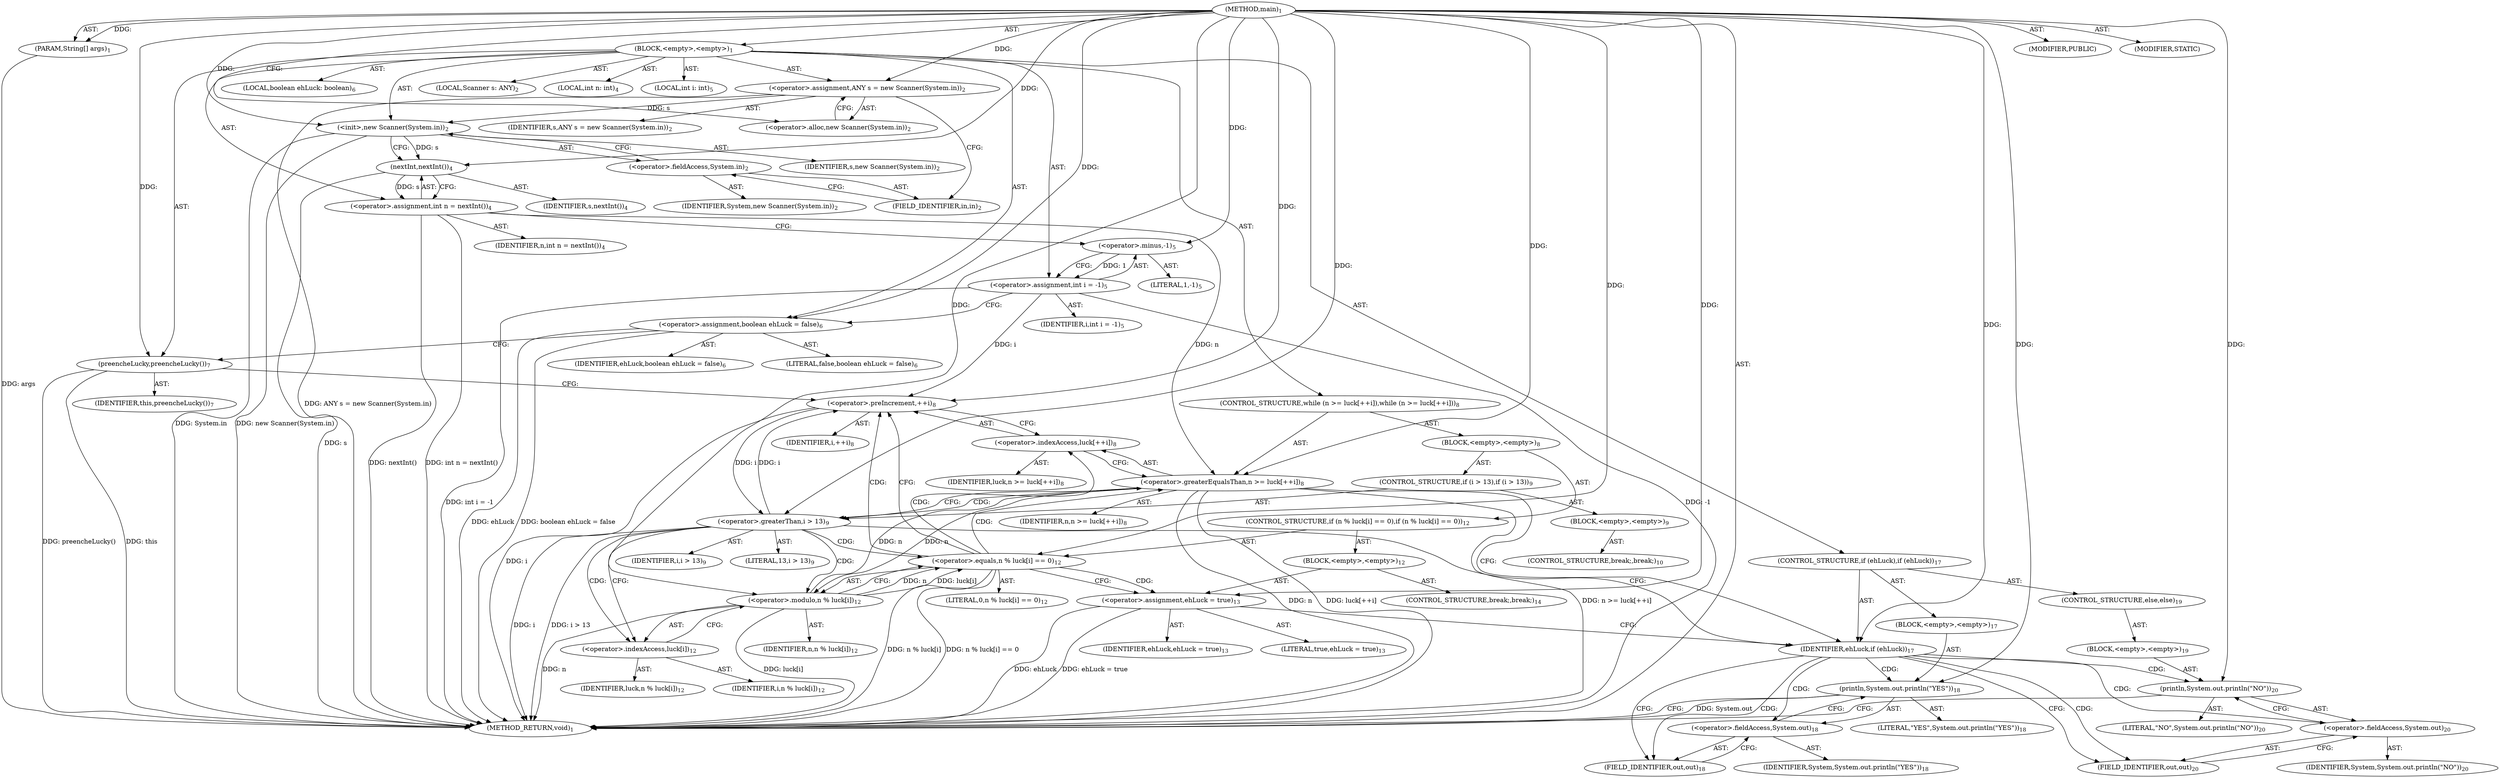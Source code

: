 digraph "main" {  
"19" [label = <(METHOD,main)<SUB>1</SUB>> ]
"20" [label = <(PARAM,String[] args)<SUB>1</SUB>> ]
"21" [label = <(BLOCK,&lt;empty&gt;,&lt;empty&gt;)<SUB>1</SUB>> ]
"4" [label = <(LOCAL,Scanner s: ANY)<SUB>2</SUB>> ]
"22" [label = <(&lt;operator&gt;.assignment,ANY s = new Scanner(System.in))<SUB>2</SUB>> ]
"23" [label = <(IDENTIFIER,s,ANY s = new Scanner(System.in))<SUB>2</SUB>> ]
"24" [label = <(&lt;operator&gt;.alloc,new Scanner(System.in))<SUB>2</SUB>> ]
"25" [label = <(&lt;init&gt;,new Scanner(System.in))<SUB>2</SUB>> ]
"3" [label = <(IDENTIFIER,s,new Scanner(System.in))<SUB>2</SUB>> ]
"26" [label = <(&lt;operator&gt;.fieldAccess,System.in)<SUB>2</SUB>> ]
"27" [label = <(IDENTIFIER,System,new Scanner(System.in))<SUB>2</SUB>> ]
"28" [label = <(FIELD_IDENTIFIER,in,in)<SUB>2</SUB>> ]
"29" [label = <(LOCAL,int n: int)<SUB>4</SUB>> ]
"30" [label = <(&lt;operator&gt;.assignment,int n = nextInt())<SUB>4</SUB>> ]
"31" [label = <(IDENTIFIER,n,int n = nextInt())<SUB>4</SUB>> ]
"32" [label = <(nextInt,nextInt())<SUB>4</SUB>> ]
"33" [label = <(IDENTIFIER,s,nextInt())<SUB>4</SUB>> ]
"34" [label = <(LOCAL,int i: int)<SUB>5</SUB>> ]
"35" [label = <(&lt;operator&gt;.assignment,int i = -1)<SUB>5</SUB>> ]
"36" [label = <(IDENTIFIER,i,int i = -1)<SUB>5</SUB>> ]
"37" [label = <(&lt;operator&gt;.minus,-1)<SUB>5</SUB>> ]
"38" [label = <(LITERAL,1,-1)<SUB>5</SUB>> ]
"39" [label = <(LOCAL,boolean ehLuck: boolean)<SUB>6</SUB>> ]
"40" [label = <(&lt;operator&gt;.assignment,boolean ehLuck = false)<SUB>6</SUB>> ]
"41" [label = <(IDENTIFIER,ehLuck,boolean ehLuck = false)<SUB>6</SUB>> ]
"42" [label = <(LITERAL,false,boolean ehLuck = false)<SUB>6</SUB>> ]
"43" [label = <(preencheLucky,preencheLucky())<SUB>7</SUB>> ]
"44" [label = <(IDENTIFIER,this,preencheLucky())<SUB>7</SUB>> ]
"45" [label = <(CONTROL_STRUCTURE,while (n &gt;= luck[++i]),while (n &gt;= luck[++i]))<SUB>8</SUB>> ]
"46" [label = <(&lt;operator&gt;.greaterEqualsThan,n &gt;= luck[++i])<SUB>8</SUB>> ]
"47" [label = <(IDENTIFIER,n,n &gt;= luck[++i])<SUB>8</SUB>> ]
"48" [label = <(&lt;operator&gt;.indexAccess,luck[++i])<SUB>8</SUB>> ]
"49" [label = <(IDENTIFIER,luck,n &gt;= luck[++i])<SUB>8</SUB>> ]
"50" [label = <(&lt;operator&gt;.preIncrement,++i)<SUB>8</SUB>> ]
"51" [label = <(IDENTIFIER,i,++i)<SUB>8</SUB>> ]
"52" [label = <(BLOCK,&lt;empty&gt;,&lt;empty&gt;)<SUB>8</SUB>> ]
"53" [label = <(CONTROL_STRUCTURE,if (i &gt; 13),if (i &gt; 13))<SUB>9</SUB>> ]
"54" [label = <(&lt;operator&gt;.greaterThan,i &gt; 13)<SUB>9</SUB>> ]
"55" [label = <(IDENTIFIER,i,i &gt; 13)<SUB>9</SUB>> ]
"56" [label = <(LITERAL,13,i &gt; 13)<SUB>9</SUB>> ]
"57" [label = <(BLOCK,&lt;empty&gt;,&lt;empty&gt;)<SUB>9</SUB>> ]
"58" [label = <(CONTROL_STRUCTURE,break;,break;)<SUB>10</SUB>> ]
"59" [label = <(CONTROL_STRUCTURE,if (n % luck[i] == 0),if (n % luck[i] == 0))<SUB>12</SUB>> ]
"60" [label = <(&lt;operator&gt;.equals,n % luck[i] == 0)<SUB>12</SUB>> ]
"61" [label = <(&lt;operator&gt;.modulo,n % luck[i])<SUB>12</SUB>> ]
"62" [label = <(IDENTIFIER,n,n % luck[i])<SUB>12</SUB>> ]
"63" [label = <(&lt;operator&gt;.indexAccess,luck[i])<SUB>12</SUB>> ]
"64" [label = <(IDENTIFIER,luck,n % luck[i])<SUB>12</SUB>> ]
"65" [label = <(IDENTIFIER,i,n % luck[i])<SUB>12</SUB>> ]
"66" [label = <(LITERAL,0,n % luck[i] == 0)<SUB>12</SUB>> ]
"67" [label = <(BLOCK,&lt;empty&gt;,&lt;empty&gt;)<SUB>12</SUB>> ]
"68" [label = <(&lt;operator&gt;.assignment,ehLuck = true)<SUB>13</SUB>> ]
"69" [label = <(IDENTIFIER,ehLuck,ehLuck = true)<SUB>13</SUB>> ]
"70" [label = <(LITERAL,true,ehLuck = true)<SUB>13</SUB>> ]
"71" [label = <(CONTROL_STRUCTURE,break;,break;)<SUB>14</SUB>> ]
"72" [label = <(CONTROL_STRUCTURE,if (ehLuck),if (ehLuck))<SUB>17</SUB>> ]
"73" [label = <(IDENTIFIER,ehLuck,if (ehLuck))<SUB>17</SUB>> ]
"74" [label = <(BLOCK,&lt;empty&gt;,&lt;empty&gt;)<SUB>17</SUB>> ]
"75" [label = <(println,System.out.println(&quot;YES&quot;))<SUB>18</SUB>> ]
"76" [label = <(&lt;operator&gt;.fieldAccess,System.out)<SUB>18</SUB>> ]
"77" [label = <(IDENTIFIER,System,System.out.println(&quot;YES&quot;))<SUB>18</SUB>> ]
"78" [label = <(FIELD_IDENTIFIER,out,out)<SUB>18</SUB>> ]
"79" [label = <(LITERAL,&quot;YES&quot;,System.out.println(&quot;YES&quot;))<SUB>18</SUB>> ]
"80" [label = <(CONTROL_STRUCTURE,else,else)<SUB>19</SUB>> ]
"81" [label = <(BLOCK,&lt;empty&gt;,&lt;empty&gt;)<SUB>19</SUB>> ]
"82" [label = <(println,System.out.println(&quot;NO&quot;))<SUB>20</SUB>> ]
"83" [label = <(&lt;operator&gt;.fieldAccess,System.out)<SUB>20</SUB>> ]
"84" [label = <(IDENTIFIER,System,System.out.println(&quot;NO&quot;))<SUB>20</SUB>> ]
"85" [label = <(FIELD_IDENTIFIER,out,out)<SUB>20</SUB>> ]
"86" [label = <(LITERAL,&quot;NO&quot;,System.out.println(&quot;NO&quot;))<SUB>20</SUB>> ]
"87" [label = <(MODIFIER,PUBLIC)> ]
"88" [label = <(MODIFIER,STATIC)> ]
"89" [label = <(METHOD_RETURN,void)<SUB>1</SUB>> ]
  "19" -> "20"  [ label = "AST: "] 
  "19" -> "21"  [ label = "AST: "] 
  "19" -> "87"  [ label = "AST: "] 
  "19" -> "88"  [ label = "AST: "] 
  "19" -> "89"  [ label = "AST: "] 
  "21" -> "4"  [ label = "AST: "] 
  "21" -> "22"  [ label = "AST: "] 
  "21" -> "25"  [ label = "AST: "] 
  "21" -> "29"  [ label = "AST: "] 
  "21" -> "30"  [ label = "AST: "] 
  "21" -> "34"  [ label = "AST: "] 
  "21" -> "35"  [ label = "AST: "] 
  "21" -> "39"  [ label = "AST: "] 
  "21" -> "40"  [ label = "AST: "] 
  "21" -> "43"  [ label = "AST: "] 
  "21" -> "45"  [ label = "AST: "] 
  "21" -> "72"  [ label = "AST: "] 
  "22" -> "23"  [ label = "AST: "] 
  "22" -> "24"  [ label = "AST: "] 
  "25" -> "3"  [ label = "AST: "] 
  "25" -> "26"  [ label = "AST: "] 
  "26" -> "27"  [ label = "AST: "] 
  "26" -> "28"  [ label = "AST: "] 
  "30" -> "31"  [ label = "AST: "] 
  "30" -> "32"  [ label = "AST: "] 
  "32" -> "33"  [ label = "AST: "] 
  "35" -> "36"  [ label = "AST: "] 
  "35" -> "37"  [ label = "AST: "] 
  "37" -> "38"  [ label = "AST: "] 
  "40" -> "41"  [ label = "AST: "] 
  "40" -> "42"  [ label = "AST: "] 
  "43" -> "44"  [ label = "AST: "] 
  "45" -> "46"  [ label = "AST: "] 
  "45" -> "52"  [ label = "AST: "] 
  "46" -> "47"  [ label = "AST: "] 
  "46" -> "48"  [ label = "AST: "] 
  "48" -> "49"  [ label = "AST: "] 
  "48" -> "50"  [ label = "AST: "] 
  "50" -> "51"  [ label = "AST: "] 
  "52" -> "53"  [ label = "AST: "] 
  "52" -> "59"  [ label = "AST: "] 
  "53" -> "54"  [ label = "AST: "] 
  "53" -> "57"  [ label = "AST: "] 
  "54" -> "55"  [ label = "AST: "] 
  "54" -> "56"  [ label = "AST: "] 
  "57" -> "58"  [ label = "AST: "] 
  "59" -> "60"  [ label = "AST: "] 
  "59" -> "67"  [ label = "AST: "] 
  "60" -> "61"  [ label = "AST: "] 
  "60" -> "66"  [ label = "AST: "] 
  "61" -> "62"  [ label = "AST: "] 
  "61" -> "63"  [ label = "AST: "] 
  "63" -> "64"  [ label = "AST: "] 
  "63" -> "65"  [ label = "AST: "] 
  "67" -> "68"  [ label = "AST: "] 
  "67" -> "71"  [ label = "AST: "] 
  "68" -> "69"  [ label = "AST: "] 
  "68" -> "70"  [ label = "AST: "] 
  "72" -> "73"  [ label = "AST: "] 
  "72" -> "74"  [ label = "AST: "] 
  "72" -> "80"  [ label = "AST: "] 
  "74" -> "75"  [ label = "AST: "] 
  "75" -> "76"  [ label = "AST: "] 
  "75" -> "79"  [ label = "AST: "] 
  "76" -> "77"  [ label = "AST: "] 
  "76" -> "78"  [ label = "AST: "] 
  "80" -> "81"  [ label = "AST: "] 
  "81" -> "82"  [ label = "AST: "] 
  "82" -> "83"  [ label = "AST: "] 
  "82" -> "86"  [ label = "AST: "] 
  "83" -> "84"  [ label = "AST: "] 
  "83" -> "85"  [ label = "AST: "] 
  "22" -> "28"  [ label = "CFG: "] 
  "25" -> "32"  [ label = "CFG: "] 
  "30" -> "37"  [ label = "CFG: "] 
  "35" -> "40"  [ label = "CFG: "] 
  "40" -> "43"  [ label = "CFG: "] 
  "43" -> "50"  [ label = "CFG: "] 
  "24" -> "22"  [ label = "CFG: "] 
  "26" -> "25"  [ label = "CFG: "] 
  "32" -> "30"  [ label = "CFG: "] 
  "37" -> "35"  [ label = "CFG: "] 
  "46" -> "73"  [ label = "CFG: "] 
  "46" -> "54"  [ label = "CFG: "] 
  "73" -> "78"  [ label = "CFG: "] 
  "73" -> "85"  [ label = "CFG: "] 
  "28" -> "26"  [ label = "CFG: "] 
  "48" -> "46"  [ label = "CFG: "] 
  "75" -> "89"  [ label = "CFG: "] 
  "50" -> "48"  [ label = "CFG: "] 
  "54" -> "73"  [ label = "CFG: "] 
  "54" -> "63"  [ label = "CFG: "] 
  "60" -> "50"  [ label = "CFG: "] 
  "60" -> "68"  [ label = "CFG: "] 
  "76" -> "75"  [ label = "CFG: "] 
  "82" -> "89"  [ label = "CFG: "] 
  "61" -> "60"  [ label = "CFG: "] 
  "68" -> "73"  [ label = "CFG: "] 
  "78" -> "76"  [ label = "CFG: "] 
  "83" -> "82"  [ label = "CFG: "] 
  "63" -> "61"  [ label = "CFG: "] 
  "85" -> "83"  [ label = "CFG: "] 
  "19" -> "24"  [ label = "CFG: "] 
  "20" -> "89"  [ label = "DDG: args"] 
  "22" -> "89"  [ label = "DDG: ANY s = new Scanner(System.in)"] 
  "25" -> "89"  [ label = "DDG: System.in"] 
  "25" -> "89"  [ label = "DDG: new Scanner(System.in)"] 
  "32" -> "89"  [ label = "DDG: s"] 
  "30" -> "89"  [ label = "DDG: nextInt()"] 
  "30" -> "89"  [ label = "DDG: int n = nextInt()"] 
  "35" -> "89"  [ label = "DDG: -1"] 
  "35" -> "89"  [ label = "DDG: int i = -1"] 
  "40" -> "89"  [ label = "DDG: ehLuck"] 
  "40" -> "89"  [ label = "DDG: boolean ehLuck = false"] 
  "43" -> "89"  [ label = "DDG: preencheLucky()"] 
  "46" -> "89"  [ label = "DDG: n"] 
  "50" -> "89"  [ label = "DDG: i"] 
  "46" -> "89"  [ label = "DDG: luck[++i]"] 
  "46" -> "89"  [ label = "DDG: n &gt;= luck[++i]"] 
  "54" -> "89"  [ label = "DDG: i"] 
  "54" -> "89"  [ label = "DDG: i &gt; 13"] 
  "61" -> "89"  [ label = "DDG: n"] 
  "61" -> "89"  [ label = "DDG: luck[i]"] 
  "60" -> "89"  [ label = "DDG: n % luck[i]"] 
  "60" -> "89"  [ label = "DDG: n % luck[i] == 0"] 
  "68" -> "89"  [ label = "DDG: ehLuck"] 
  "68" -> "89"  [ label = "DDG: ehLuck = true"] 
  "75" -> "89"  [ label = "DDG: System.out"] 
  "43" -> "89"  [ label = "DDG: this"] 
  "19" -> "20"  [ label = "DDG: "] 
  "19" -> "22"  [ label = "DDG: "] 
  "32" -> "30"  [ label = "DDG: s"] 
  "37" -> "35"  [ label = "DDG: 1"] 
  "19" -> "40"  [ label = "DDG: "] 
  "22" -> "25"  [ label = "DDG: s"] 
  "19" -> "25"  [ label = "DDG: "] 
  "19" -> "43"  [ label = "DDG: "] 
  "19" -> "73"  [ label = "DDG: "] 
  "25" -> "32"  [ label = "DDG: s"] 
  "19" -> "32"  [ label = "DDG: "] 
  "19" -> "37"  [ label = "DDG: "] 
  "30" -> "46"  [ label = "DDG: n"] 
  "61" -> "46"  [ label = "DDG: n"] 
  "19" -> "46"  [ label = "DDG: "] 
  "19" -> "75"  [ label = "DDG: "] 
  "35" -> "50"  [ label = "DDG: i"] 
  "54" -> "50"  [ label = "DDG: i"] 
  "19" -> "50"  [ label = "DDG: "] 
  "50" -> "54"  [ label = "DDG: i"] 
  "19" -> "54"  [ label = "DDG: "] 
  "61" -> "60"  [ label = "DDG: n"] 
  "61" -> "60"  [ label = "DDG: luck[i]"] 
  "19" -> "60"  [ label = "DDG: "] 
  "19" -> "68"  [ label = "DDG: "] 
  "19" -> "82"  [ label = "DDG: "] 
  "46" -> "61"  [ label = "DDG: n"] 
  "19" -> "61"  [ label = "DDG: "] 
  "46" -> "54"  [ label = "CDG: "] 
  "73" -> "83"  [ label = "CDG: "] 
  "73" -> "75"  [ label = "CDG: "] 
  "73" -> "85"  [ label = "CDG: "] 
  "73" -> "76"  [ label = "CDG: "] 
  "73" -> "82"  [ label = "CDG: "] 
  "73" -> "78"  [ label = "CDG: "] 
  "54" -> "60"  [ label = "CDG: "] 
  "54" -> "61"  [ label = "CDG: "] 
  "54" -> "63"  [ label = "CDG: "] 
  "60" -> "48"  [ label = "CDG: "] 
  "60" -> "68"  [ label = "CDG: "] 
  "60" -> "46"  [ label = "CDG: "] 
  "60" -> "50"  [ label = "CDG: "] 
}
